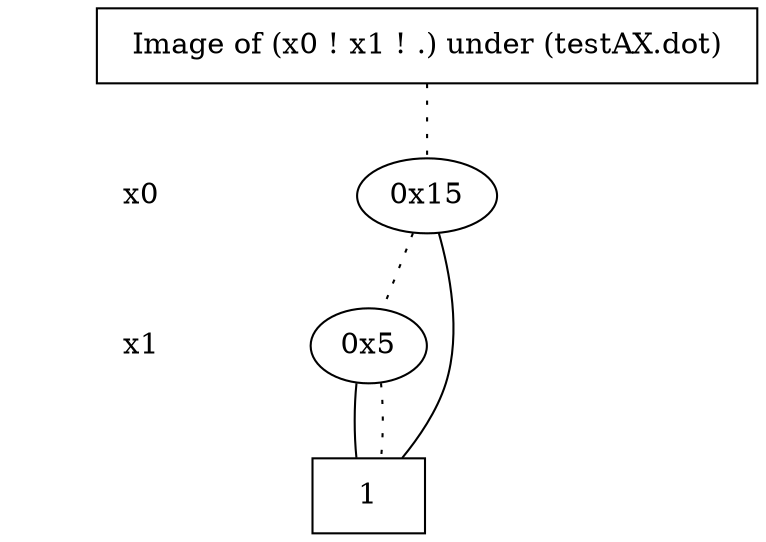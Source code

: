 digraph "DD" {
size = "7.5,10"
center = true;
edge [dir = none];
{ node [shape = plaintext];
  edge [style = invis];
  "CONST NODES" [style = invis];
" x0 " -> " x1 " -> "CONST NODES"; 
}
{ rank = same; node [shape = box]; edge [style = invis];
"  Image of (x0 ! x1 ! .) under (testAX.dot)  "; }
{ rank = same; " x0 ";
"0x15";
}
{ rank = same; " x1 ";
"0x5";
}
{ rank = same; "CONST NODES";
{ node [shape = box]; "0";
}
}
"  Image of (x0 ! x1 ! .) under (testAX.dot)  " -> "0x15" [style = dotted];
"0x15" -> "0";
"0x15" -> "0x5" [style = dotted];
"0x5" -> "0";
"0x5" -> "0" [style = dotted];
"0" [label = "1"];
}
